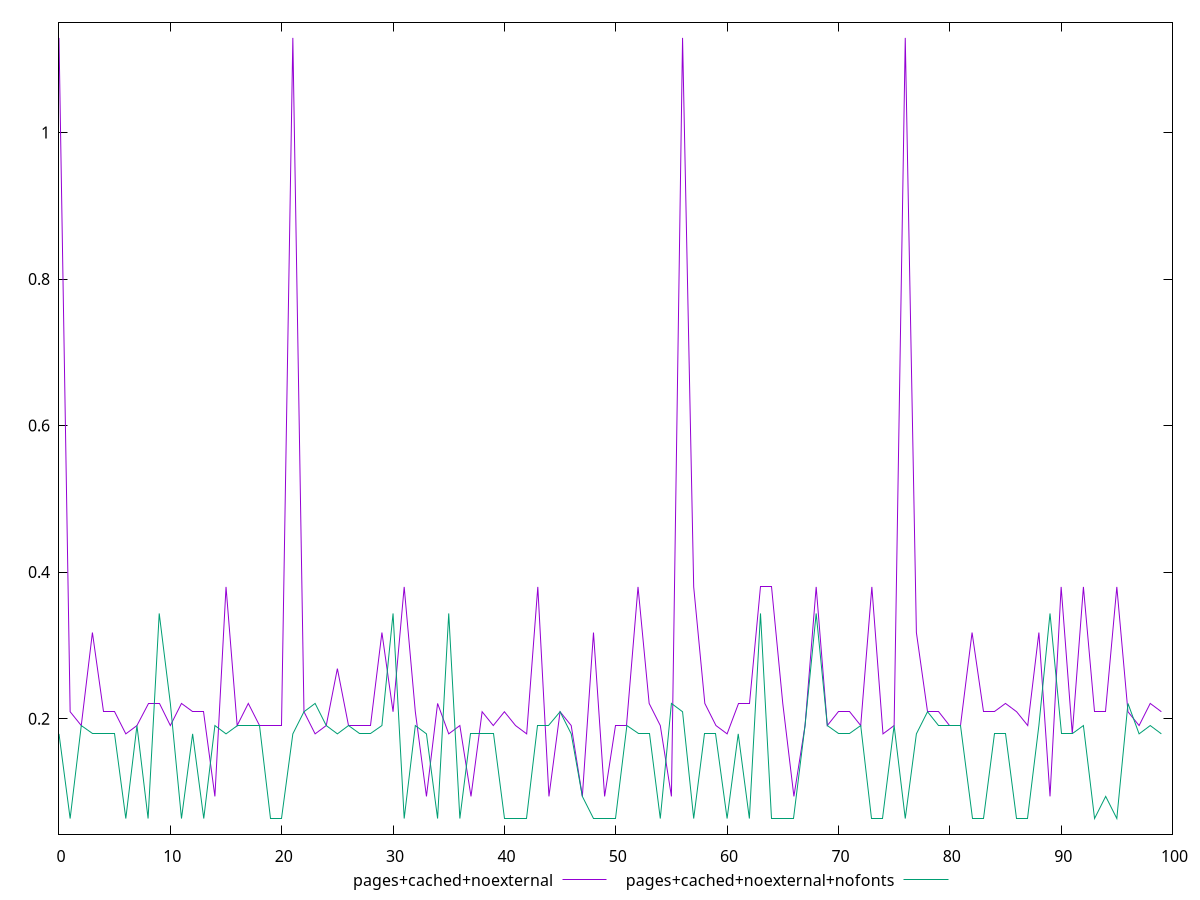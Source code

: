 reset
set terminal svg size 640, 500 enhanced background rgb 'white'
set output "report_00007_2020-12-11T15:55:29.892Z/cumulative-layout-shift/comparison/line/5_vs_6.svg"

$pagesCachedNoexternal <<EOF
0 1.1291448974609375
1 0.20941780090332032
2 0.1905707836151123
3 0.31750728607177736
4 0.20941780090332032
5 0.20941780090332032
6 0.17922065734863282
7 0.1905707836151123
8 0.2207679271697998
9 0.2207679271697998
10 0.1905707836151123
11 0.2207679271697998
12 0.20941780090332032
13 0.20941780090332032
14 0.0938739013671875
15 0.3797997665405274
16 0.1905707836151123
17 0.2207679271697998
18 0.1905707836151123
19 0.1905707836151123
20 0.1905707836151123
21 1.1291448974609375
22 0.20941780090332032
23 0.17922065734863282
24 0.1905707836151123
25 0.2682928466796875
26 0.1905707836151123
27 0.1905707836151123
28 0.1905707836151123
29 0.31750728607177736
30 0.20941780090332032
31 0.3797997665405274
32 0.20941780090332032
33 0.0938739013671875
34 0.2207679271697998
35 0.17922065734863282
36 0.1905707836151123
37 0.0938739013671875
38 0.20941780090332032
39 0.1905707836151123
40 0.20941780090332032
41 0.1905707836151123
42 0.17922065734863282
43 0.3797997665405274
44 0.0938739013671875
45 0.20941780090332032
46 0.1905707836151123
47 0.0938739013671875
48 0.31750728607177736
49 0.0938739013671875
50 0.1905707836151123
51 0.1905707836151123
52 0.3797997665405274
53 0.2207679271697998
54 0.1905707836151123
55 0.0938739013671875
56 1.1291448974609375
57 0.3797997665405274
58 0.2207679271697998
59 0.1905707836151123
60 0.17922065734863282
61 0.2207679271697998
62 0.2207679271697998
63 0.3797997665405274
64 0.3797997665405274
65 0.2207679271697998
66 0.0938739013671875
67 0.1905707836151123
68 0.3797997665405274
69 0.1905707836151123
70 0.20941780090332032
71 0.20941780090332032
72 0.1905707836151123
73 0.3797997665405274
74 0.17922065734863282
75 0.1905707836151123
76 1.1291448974609375
77 0.31750728607177736
78 0.20941780090332032
79 0.20941780090332032
80 0.1905707836151123
81 0.1905707836151123
82 0.31750728607177736
83 0.20941780090332032
84 0.20941780090332032
85 0.2207679271697998
86 0.20941780090332032
87 0.1905707836151123
88 0.31750728607177736
89 0.0938739013671875
90 0.3797997665405274
91 0.17922065734863282
92 0.3797997665405274
93 0.20941780090332032
94 0.20941780090332032
95 0.3797997665405274
96 0.20941780090332032
97 0.1905707836151123
98 0.2207679271697998
99 0.20941780090332032
EOF

$pagesCachedNoexternalNofonts <<EOF
0 0.17922065734863282
1 0.0636767578125
2 0.1905707836151123
3 0.17922065734863282
4 0.17922065734863282
5 0.17922065734863282
6 0.0636767578125
7 0.1905707836151123
8 0.0636767578125
9 0.3436212158203125
10 0.2207679271697998
11 0.0636767578125
12 0.17922065734863282
13 0.0636767578125
14 0.1905707836151123
15 0.17922065734863282
16 0.1905707836151123
17 0.1905707836151123
18 0.1905707836151123
19 0.0636767578125
20 0.0636767578125
21 0.17922065734863282
22 0.20941780090332032
23 0.2207679271697998
24 0.1905707836151123
25 0.17922065734863282
26 0.1905707836151123
27 0.17922065734863282
28 0.17922065734863282
29 0.1905707836151123
30 0.3436212158203125
31 0.0636767578125
32 0.1905707836151123
33 0.17922065734863282
34 0.0636767578125
35 0.3436212158203125
36 0.0636767578125
37 0.17922065734863282
38 0.17922065734863282
39 0.17922065734863282
40 0.0636767578125
41 0.0636767578125
42 0.0636767578125
43 0.1905707836151123
44 0.1905707836151123
45 0.20941780090332032
46 0.17922065734863282
47 0.0938739013671875
48 0.0636767578125
49 0.0636767578125
50 0.0636767578125
51 0.1905707836151123
52 0.17922065734863282
53 0.17922065734863282
54 0.0636767578125
55 0.2207679271697998
56 0.20941780090332032
57 0.0636767578125
58 0.17922065734863282
59 0.17922065734863282
60 0.0636767578125
61 0.17922065734863282
62 0.0636767578125
63 0.3436212158203125
64 0.0636767578125
65 0.0636767578125
66 0.0636767578125
67 0.1905707836151123
68 0.3436212158203125
69 0.1905707836151123
70 0.17922065734863282
71 0.17922065734863282
72 0.1905707836151123
73 0.0636767578125
74 0.0636767578125
75 0.1905707836151123
76 0.0636767578125
77 0.17922065734863282
78 0.20941780090332032
79 0.1905707836151123
80 0.1905707836151123
81 0.1905707836151123
82 0.0636767578125
83 0.0636767578125
84 0.17922065734863282
85 0.17922065734863282
86 0.0636767578125
87 0.0636767578125
88 0.1905707836151123
89 0.3436212158203125
90 0.17922065734863282
91 0.17922065734863282
92 0.1905707836151123
93 0.0636767578125
94 0.0938739013671875
95 0.0636767578125
96 0.2207679271697998
97 0.17922065734863282
98 0.1905707836151123
99 0.17922065734863282
EOF

set key outside below
set yrange [0.04236739501953125:1.1504542602539063]

plot \
  $pagesCachedNoexternal title "pages+cached+noexternal" with line, \
  $pagesCachedNoexternalNofonts title "pages+cached+noexternal+nofonts" with line, \


reset